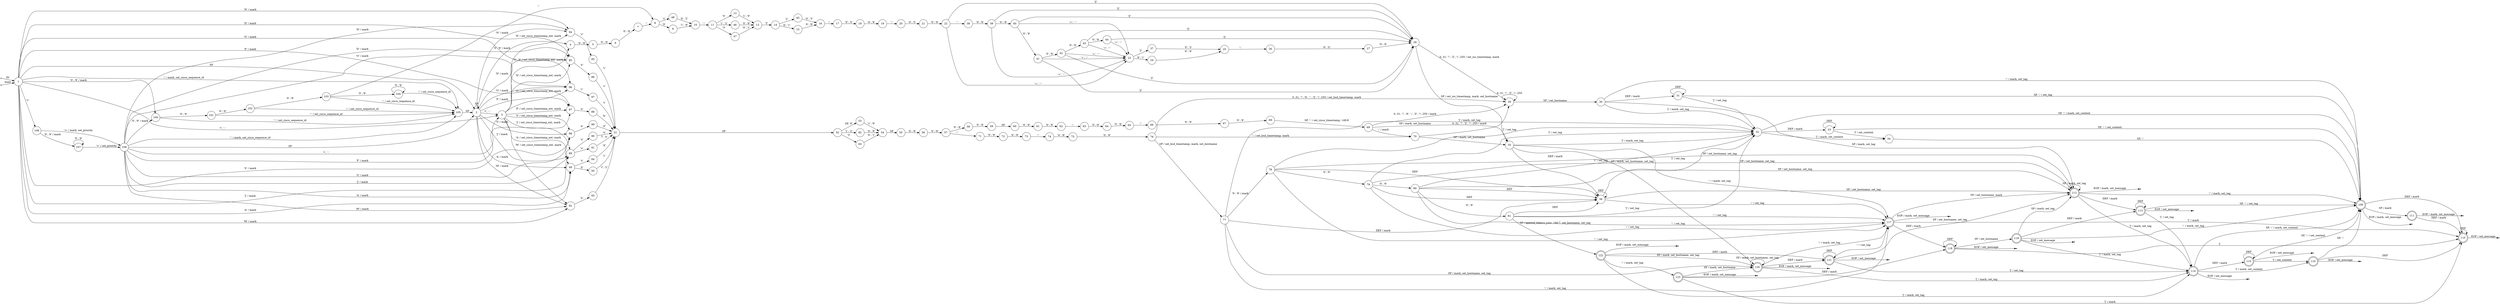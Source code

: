 digraph legacysyslog {
	rankdir=LR;
	node [ shape = point ];
	ENTRY;
	en_1;
	eof_109;
	eof_110;
	eof_111;
	eof_112;
	eof_113;
	eof_114;
	eof_115;
	eof_116;
	eof_117;
	eof_118;
	eof_119;
	eof_120;
	eof_121;
	eof_122;
	eof_123;
	node [ shape = circle, height = 0.2 ];
	node [ fixedsize = true, height = 0.65, shape = doublecircle ];
	109;
	110;
	111;
	112;
	113;
	114;
	115;
	116;
	117;
	118;
	119;
	120;
	121;
	122;
	123;
	node [ shape = circle ];
	1 -> 2 [ label = "SP" ];
	1 -> 3 [ label = "'*', '.'" ];
	1 -> 100 [ label = "'0'..'9' / mark" ];
	1 -> 105 [ label = "':' / mark, set_cisco_sequence_id" ];
	1 -> 106 [ label = "'<'" ];
	1 -> 49 [ label = "'A' / mark" ];
	1 -> 85 [ label = "'D' / mark" ];
	1 -> 87 [ label = "'F' / mark" ];
	1 -> 89 [ label = "'J' / mark" ];
	1 -> 92 [ label = "'M' / mark" ];
	1 -> 94 [ label = "'N' / mark" ];
	1 -> 96 [ label = "'O' / mark" ];
	1 -> 98 [ label = "'S' / mark" ];
	2 -> 2 [ label = "SP" ];
	2 -> 3 [ label = "'*', '.'" ];
	2 -> 4 [ label = "'0'..'9' / mark" ];
	2 -> 49 [ label = "'A' / mark" ];
	2 -> 85 [ label = "'D' / mark" ];
	2 -> 87 [ label = "'F' / mark" ];
	2 -> 89 [ label = "'J' / mark" ];
	2 -> 92 [ label = "'M' / mark" ];
	2 -> 94 [ label = "'N' / mark" ];
	2 -> 96 [ label = "'O' / mark" ];
	2 -> 98 [ label = "'S' / mark" ];
	3 -> 4 [ label = "'0'..'9' / set_cisco_timestamp_ext, mark" ];
	3 -> 49 [ label = "'A' / set_cisco_timestamp_ext, mark" ];
	3 -> 85 [ label = "'D' / set_cisco_timestamp_ext, mark" ];
	3 -> 87 [ label = "'F' / set_cisco_timestamp_ext, mark" ];
	3 -> 89 [ label = "'J' / set_cisco_timestamp_ext, mark" ];
	3 -> 92 [ label = "'M' / set_cisco_timestamp_ext, mark" ];
	3 -> 94 [ label = "'N' / set_cisco_timestamp_ext, mark" ];
	3 -> 96 [ label = "'O' / set_cisco_timestamp_ext, mark" ];
	3 -> 98 [ label = "'S' / set_cisco_timestamp_ext, mark" ];
	4 -> 5 [ label = "'0'..'9'" ];
	5 -> 6 [ label = "'0'..'9'" ];
	6 -> 7 [ label = "'0'..'9'" ];
	7 -> 8 [ label = "'-'" ];
	8 -> 9 [ label = "'0'" ];
	8 -> 48 [ label = "'1'" ];
	9 -> 10 [ label = "'1'..'9'" ];
	10 -> 11 [ label = "'-'" ];
	11 -> 12 [ label = "'0'" ];
	11 -> 46 [ label = "'1'..'2'" ];
	11 -> 47 [ label = "'3'" ];
	12 -> 13 [ label = "'1'..'9'" ];
	13 -> 14 [ label = "'T'" ];
	14 -> 15 [ label = "'0'..'1'" ];
	14 -> 45 [ label = "'2'" ];
	15 -> 16 [ label = "'0'..'9'" ];
	16 -> 17 [ label = "':'" ];
	17 -> 18 [ label = "'0'..'5'" ];
	18 -> 19 [ label = "'0'..'9'" ];
	19 -> 20 [ label = "':'" ];
	20 -> 21 [ label = "'0'..'5'" ];
	21 -> 22 [ label = "'0'..'9'" ];
	22 -> 23 [ label = "'+', '-'" ];
	22 -> 38 [ label = "'.'" ];
	22 -> 28 [ label = "'Z'" ];
	23 -> 24 [ label = "'0'..'1'" ];
	23 -> 37 [ label = "'2'" ];
	24 -> 25 [ label = "'0'..'9'" ];
	25 -> 26 [ label = "':'" ];
	26 -> 27 [ label = "'0'..'5'" ];
	27 -> 28 [ label = "'0'..'9'" ];
	28 -> 29 [ label = "0..31, '!'..'Z', '\\'..255 / set_iso_timestamp, mark" ];
	28 -> 35 [ label = "SP / set_iso_timestamp, mark, set_hostname" ];
	29 -> 29 [ label = "0..31, '!'..'Z', '\\'..255" ];
	29 -> 30 [ label = "SP / set_hostname" ];
	30 -> 112 [ label = "SP / mark, set_tag" ];
	30 -> 109 [ label = "':' / mark, set_tag" ];
	30 -> 32 [ label = "'[' / mark, set_tag" ];
	30 -> 31 [ label = "DEF / mark" ];
	31 -> 109 [ label = "SP, ':' / set_tag" ];
	31 -> 32 [ label = "'[' / set_tag" ];
	31 -> 31 [ label = "DEF" ];
	32 -> 109 [ label = "SP, ':' / mark, set_content" ];
	32 -> 34 [ label = "']' / mark, set_content" ];
	32 -> 33 [ label = "DEF / mark" ];
	33 -> 109 [ label = "SP, ':' / set_content" ];
	33 -> 34 [ label = "']' / set_content" ];
	33 -> 33 [ label = "DEF" ];
	34 -> 109 [ label = "SP, ':'" ];
	35 -> 120 [ label = "SP / mark, set_hostname, set_tag" ];
	35 -> 117 [ label = "':' / mark, set_tag" ];
	35 -> 32 [ label = "'[' / mark, set_tag" ];
	35 -> 36 [ label = "DEF / mark" ];
	36 -> 112 [ label = "SP / set_hostname, set_tag" ];
	36 -> 117 [ label = "':' / set_tag" ];
	36 -> 32 [ label = "'[' / set_tag" ];
	36 -> 36 [ label = "DEF" ];
	37 -> 25 [ label = "'0'..'3'" ];
	38 -> 39 [ label = "'0'..'9'" ];
	39 -> 23 [ label = "'+', '-'" ];
	39 -> 40 [ label = "'0'..'9'" ];
	39 -> 28 [ label = "'Z'" ];
	40 -> 23 [ label = "'+', '-'" ];
	40 -> 41 [ label = "'0'..'9'" ];
	40 -> 28 [ label = "'Z'" ];
	41 -> 23 [ label = "'+', '-'" ];
	41 -> 42 [ label = "'0'..'9'" ];
	41 -> 28 [ label = "'Z'" ];
	42 -> 23 [ label = "'+', '-'" ];
	42 -> 43 [ label = "'0'..'9'" ];
	42 -> 28 [ label = "'Z'" ];
	43 -> 23 [ label = "'+', '-'" ];
	43 -> 44 [ label = "'0'..'9'" ];
	43 -> 28 [ label = "'Z'" ];
	44 -> 23 [ label = "'+', '-'" ];
	44 -> 28 [ label = "'Z'" ];
	45 -> 16 [ label = "'0'..'3'" ];
	46 -> 13 [ label = "'0'..'9'" ];
	47 -> 13 [ label = "'0'..'1'" ];
	48 -> 10 [ label = "'0'..'2'" ];
	49 -> 50 [ label = "'p'" ];
	49 -> 84 [ label = "'u'" ];
	50 -> 51 [ label = "'r'" ];
	51 -> 52 [ label = "SP" ];
	52 -> 53 [ label = "SP, '0'" ];
	52 -> 82 [ label = "'1'..'2'" ];
	52 -> 83 [ label = "'3'" ];
	53 -> 54 [ label = "'1'..'9'" ];
	54 -> 55 [ label = "SP" ];
	55 -> 56 [ label = "'0'..'9'" ];
	56 -> 57 [ label = "'0'..'9'" ];
	57 -> 58 [ label = "'0'..'9'" ];
	57 -> 71 [ label = "':'" ];
	58 -> 59 [ label = "'0'..'9'" ];
	59 -> 60 [ label = "SP" ];
	60 -> 61 [ label = "'0'..'9'" ];
	61 -> 62 [ label = "'0'..'9'" ];
	62 -> 63 [ label = "':'" ];
	63 -> 64 [ label = "'0'..'9'" ];
	64 -> 65 [ label = "'0'..'9'" ];
	65 -> 66 [ label = "':'" ];
	66 -> 67 [ label = "'0'..'9'" ];
	67 -> 68 [ label = "'0'..'9'" ];
	68 -> 69 [ label = "SP, ':' / set_cisco_timestamp, 149:8" ];
	69 -> 29 [ label = "0..31, '!'..'9', ';'..'Z', '\\'..255 / mark" ];
	69 -> 35 [ label = "SP / mark, set_hostname" ];
	69 -> 70 [ label = "':' / mark" ];
	70 -> 29 [ label = "0..31, '!'..'Z', '\\'..255 / mark" ];
	70 -> 35 [ label = "SP / mark, set_hostname" ];
	71 -> 72 [ label = "'0'..'9'" ];
	72 -> 73 [ label = "'0'..'9'" ];
	73 -> 74 [ label = "':'" ];
	74 -> 75 [ label = "'0'..'9'" ];
	75 -> 76 [ label = "'0'..'9'" ];
	76 -> 29 [ label = "0..31, '!'..'9', ';'..'Z', '\\'..255 / set_bsd_timestamp, mark" ];
	76 -> 77 [ label = "SP / set_bsd_timestamp, mark, set_hostname" ];
	76 -> 70 [ label = "':' / set_bsd_timestamp, mark" ];
	77 -> 120 [ label = "SP / mark, set_hostname, set_tag" ];
	77 -> 78 [ label = "'0'..'9' / mark" ];
	77 -> 117 [ label = "':' / mark, set_tag" ];
	77 -> 32 [ label = "'[' / mark, set_tag" ];
	77 -> 36 [ label = "DEF / mark" ];
	78 -> 112 [ label = "SP / set_hostname, set_tag" ];
	78 -> 79 [ label = "'0'..'9'" ];
	78 -> 117 [ label = "':' / set_tag" ];
	78 -> 32 [ label = "'[' / set_tag" ];
	78 -> 36 [ label = "DEF" ];
	79 -> 112 [ label = "SP / set_hostname, set_tag" ];
	79 -> 80 [ label = "'0'..'9'" ];
	79 -> 117 [ label = "':' / set_tag" ];
	79 -> 32 [ label = "'[' / set_tag" ];
	79 -> 36 [ label = "DEF" ];
	80 -> 112 [ label = "SP / set_hostname, set_tag" ];
	80 -> 81 [ label = "'0'..'9'" ];
	80 -> 117 [ label = "':' / set_tag" ];
	80 -> 32 [ label = "'[' / set_tag" ];
	80 -> 36 [ label = "DEF" ];
	81 -> 122 [ label = "SP / append_linksys_year, 160:7, set_hostname, set_tag" ];
	81 -> 117 [ label = "':' / set_tag" ];
	81 -> 32 [ label = "'[' / set_tag" ];
	81 -> 36 [ label = "DEF" ];
	82 -> 54 [ label = "'0'..'9'" ];
	83 -> 54 [ label = "'0'..'1'" ];
	84 -> 51 [ label = "'g'" ];
	85 -> 86 [ label = "'e'" ];
	86 -> 51 [ label = "'c'" ];
	87 -> 88 [ label = "'e'" ];
	88 -> 51 [ label = "'b'" ];
	89 -> 90 [ label = "'a'" ];
	89 -> 91 [ label = "'u'" ];
	90 -> 51 [ label = "'n'" ];
	91 -> 51 [ label = "'l', 'n'" ];
	92 -> 93 [ label = "'a'" ];
	93 -> 51 [ label = "'r', 'y'" ];
	94 -> 95 [ label = "'o'" ];
	95 -> 51 [ label = "'v'" ];
	96 -> 97 [ label = "'c'" ];
	97 -> 51 [ label = "'t'" ];
	98 -> 99 [ label = "'e'" ];
	99 -> 51 [ label = "'p'" ];
	100 -> 101 [ label = "'0'..'9'" ];
	100 -> 105 [ label = "':' / set_cisco_sequence_id" ];
	101 -> 102 [ label = "'0'..'9'" ];
	101 -> 105 [ label = "':' / set_cisco_sequence_id" ];
	102 -> 103 [ label = "'0'..'9'" ];
	102 -> 105 [ label = "':' / set_cisco_sequence_id" ];
	103 -> 8 [ label = "'-'" ];
	103 -> 104 [ label = "'0'..'9'" ];
	103 -> 105 [ label = "':' / set_cisco_sequence_id" ];
	104 -> 104 [ label = "'0'..'9'" ];
	104 -> 105 [ label = "':' / set_cisco_sequence_id" ];
	105 -> 2 [ label = "SP" ];
	106 -> 107 [ label = "'0'..'9' / mark" ];
	106 -> 108 [ label = "'>' / mark, set_priority" ];
	107 -> 107 [ label = "'0'..'9'" ];
	107 -> 108 [ label = "'>' / set_priority" ];
	108 -> 2 [ label = "SP" ];
	108 -> 3 [ label = "'*', '.'" ];
	108 -> 100 [ label = "'0'..'9' / mark" ];
	108 -> 105 [ label = "':' / mark, set_cisco_sequence_id" ];
	108 -> 49 [ label = "'A' / mark" ];
	108 -> 85 [ label = "'D' / mark" ];
	108 -> 87 [ label = "'F' / mark" ];
	108 -> 89 [ label = "'J' / mark" ];
	108 -> 92 [ label = "'M' / mark" ];
	108 -> 94 [ label = "'N' / mark" ];
	108 -> 96 [ label = "'O' / mark" ];
	108 -> 98 [ label = "'S' / mark" ];
	109 -> 111 [ label = "SP / mark" ];
	109 -> 110 [ label = "DEF / mark" ];
	110 -> 110 [ label = "DEF" ];
	111 -> 110 [ label = "DEF / mark" ];
	112 -> 112 [ label = "SP / mark, set_tag" ];
	112 -> 109 [ label = "':' / mark, set_tag" ];
	112 -> 114 [ label = "'[' / mark, set_tag" ];
	112 -> 113 [ label = "DEF / mark" ];
	113 -> 109 [ label = "SP, ':' / set_tag" ];
	113 -> 114 [ label = "'[' / set_tag" ];
	113 -> 113 [ label = "DEF" ];
	114 -> 109 [ label = "SP, ':' / mark, set_content" ];
	114 -> 116 [ label = "']' / mark, set_content" ];
	114 -> 115 [ label = "DEF / mark" ];
	115 -> 109 [ label = "SP, ':' / set_content" ];
	115 -> 116 [ label = "']' / set_content" ];
	115 -> 115 [ label = "DEF" ];
	116 -> 109 [ label = "SP, ':'" ];
	116 -> 110 [ label = "DEF" ];
	117 -> 112 [ label = "SP / set_hostname, mark" ];
	117 -> 110 [ label = "'[' / mark" ];
	117 -> 118 [ label = "DEF / mark" ];
	118 -> 119 [ label = "SP / set_hostname" ];
	118 -> 110 [ label = "'['" ];
	118 -> 118 [ label = "DEF" ];
	119 -> 112 [ label = "SP / mark, set_tag" ];
	119 -> 109 [ label = "':' / mark, set_tag" ];
	119 -> 114 [ label = "'[' / mark, set_tag" ];
	119 -> 113 [ label = "DEF / mark" ];
	120 -> 120 [ label = "SP / mark, set_hostname, set_tag" ];
	120 -> 117 [ label = "':' / mark, set_tag" ];
	120 -> 114 [ label = "'[' / mark, set_tag" ];
	120 -> 121 [ label = "DEF / mark" ];
	121 -> 112 [ label = "SP / set_hostname, set_tag" ];
	121 -> 117 [ label = "':' / set_tag" ];
	121 -> 114 [ label = "'[' / set_tag" ];
	121 -> 121 [ label = "DEF" ];
	122 -> 120 [ label = "SP / mark, set_hostname, set_tag" ];
	122 -> 123 [ label = "':' / mark, set_tag" ];
	122 -> 114 [ label = "'[' / mark, set_tag" ];
	122 -> 121 [ label = "DEF / mark" ];
	123 -> 120 [ label = "SP / mark, set_hostname" ];
	123 -> 110 [ label = "'[' / mark" ];
	123 -> 118 [ label = "DEF / mark" ];
	ENTRY -> 1 [ label = "IN" ];
	en_1 -> 1 [ label = "main" ];
	109 -> eof_109 [ label = "EOF / mark, set_message" ];
	110 -> eof_110 [ label = "EOF / set_message" ];
	111 -> eof_111 [ label = "EOF / mark, set_message" ];
	112 -> eof_112 [ label = "EOF / mark, set_message" ];
	113 -> eof_113 [ label = "EOF / set_message" ];
	114 -> eof_114 [ label = "EOF / set_message" ];
	115 -> eof_115 [ label = "EOF / set_message" ];
	116 -> eof_116 [ label = "EOF / set_message" ];
	117 -> eof_117 [ label = "EOF / mark, set_message" ];
	118 -> eof_118 [ label = "EOF / set_message" ];
	119 -> eof_119 [ label = "EOF / set_message" ];
	120 -> eof_120 [ label = "EOF / mark, set_message" ];
	121 -> eof_121 [ label = "EOF / set_message" ];
	122 -> eof_122 [ label = "EOF / mark, set_message" ];
	123 -> eof_123 [ label = "EOF / mark, set_message" ];
}
